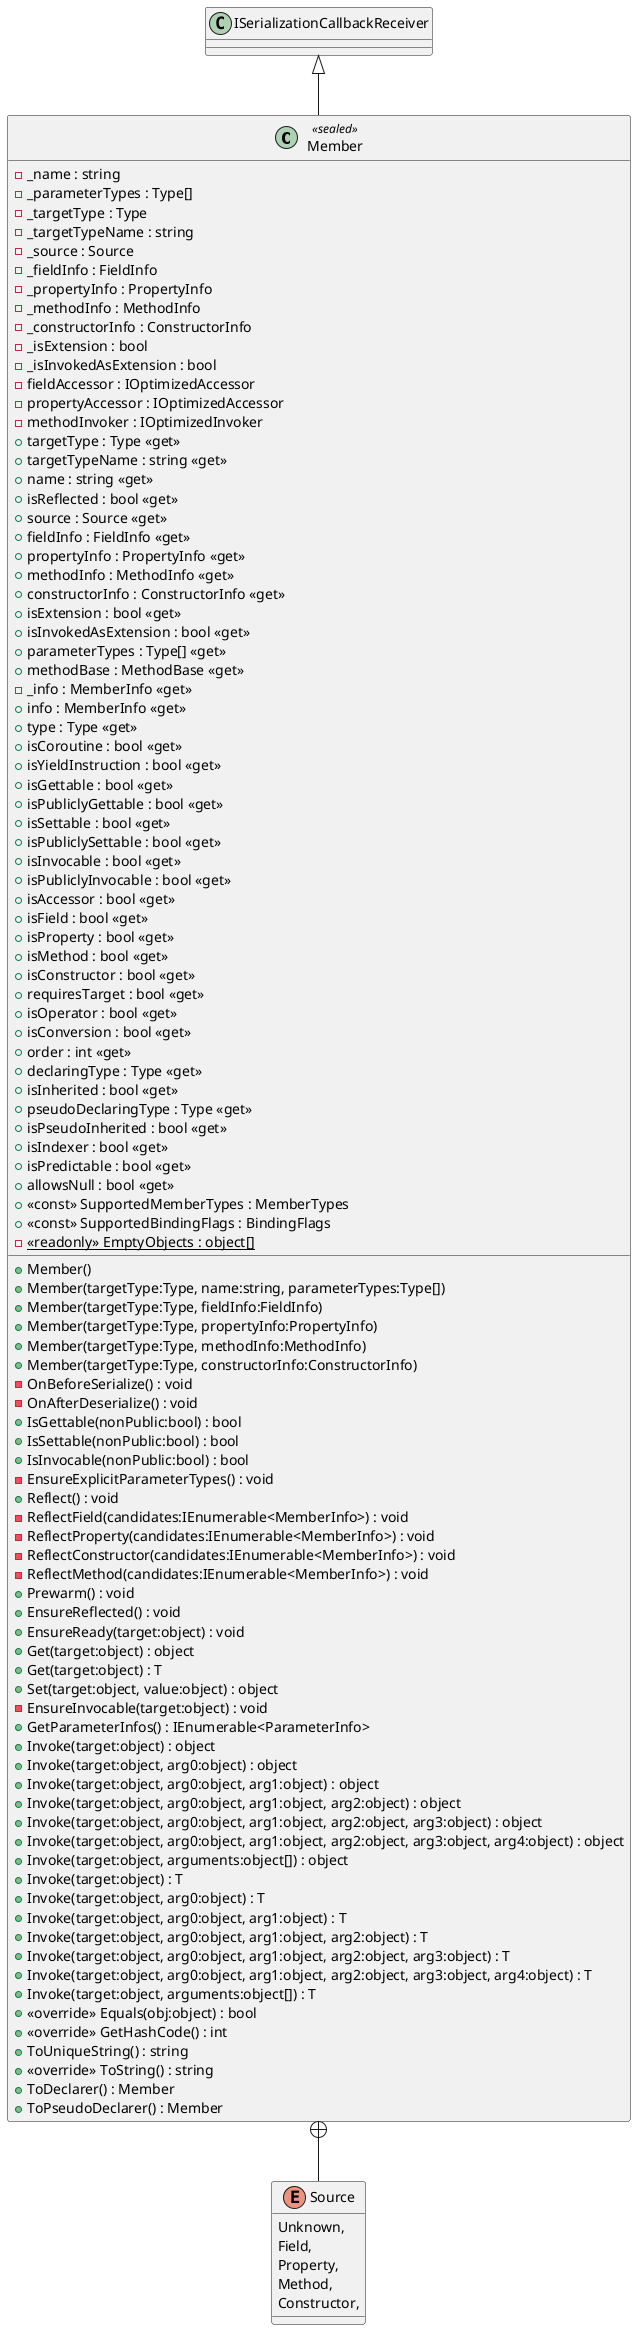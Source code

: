 @startuml
class Member <<sealed>> {
    + Member()
    + Member(targetType:Type, name:string, parameterTypes:Type[])
    + Member(targetType:Type, fieldInfo:FieldInfo)
    + Member(targetType:Type, propertyInfo:PropertyInfo)
    + Member(targetType:Type, methodInfo:MethodInfo)
    + Member(targetType:Type, constructorInfo:ConstructorInfo)
    - _name : string
    - _parameterTypes : Type[]
    - _targetType : Type
    - _targetTypeName : string
    - _source : Source
    - _fieldInfo : FieldInfo
    - _propertyInfo : PropertyInfo
    - _methodInfo : MethodInfo
    - _constructorInfo : ConstructorInfo
    - _isExtension : bool
    - _isInvokedAsExtension : bool
    - fieldAccessor : IOptimizedAccessor
    - propertyAccessor : IOptimizedAccessor
    - methodInvoker : IOptimizedInvoker
    + targetType : Type <<get>>
    + targetTypeName : string <<get>>
    + name : string <<get>>
    + isReflected : bool <<get>>
    + source : Source <<get>>
    + fieldInfo : FieldInfo <<get>>
    + propertyInfo : PropertyInfo <<get>>
    + methodInfo : MethodInfo <<get>>
    + constructorInfo : ConstructorInfo <<get>>
    + isExtension : bool <<get>>
    + isInvokedAsExtension : bool <<get>>
    + parameterTypes : Type[] <<get>>
    + methodBase : MethodBase <<get>>
    - _info : MemberInfo <<get>>
    + info : MemberInfo <<get>>
    + type : Type <<get>>
    + isCoroutine : bool <<get>>
    + isYieldInstruction : bool <<get>>
    + isGettable : bool <<get>>
    + isPubliclyGettable : bool <<get>>
    + isSettable : bool <<get>>
    + isPubliclySettable : bool <<get>>
    + isInvocable : bool <<get>>
    + isPubliclyInvocable : bool <<get>>
    + isAccessor : bool <<get>>
    + isField : bool <<get>>
    + isProperty : bool <<get>>
    + isMethod : bool <<get>>
    + isConstructor : bool <<get>>
    + requiresTarget : bool <<get>>
    + isOperator : bool <<get>>
    + isConversion : bool <<get>>
    + order : int <<get>>
    + declaringType : Type <<get>>
    + isInherited : bool <<get>>
    + pseudoDeclaringType : Type <<get>>
    + isPseudoInherited : bool <<get>>
    + isIndexer : bool <<get>>
    + isPredictable : bool <<get>>
    + allowsNull : bool <<get>>
    - OnBeforeSerialize() : void
    - OnAfterDeserialize() : void
    + IsGettable(nonPublic:bool) : bool
    + IsSettable(nonPublic:bool) : bool
    + IsInvocable(nonPublic:bool) : bool
    - EnsureExplicitParameterTypes() : void
    + Reflect() : void
    - ReflectField(candidates:IEnumerable<MemberInfo>) : void
    - ReflectProperty(candidates:IEnumerable<MemberInfo>) : void
    - ReflectConstructor(candidates:IEnumerable<MemberInfo>) : void
    - ReflectMethod(candidates:IEnumerable<MemberInfo>) : void
    + Prewarm() : void
    + EnsureReflected() : void
    + EnsureReady(target:object) : void
    + Get(target:object) : object
    + Get(target:object) : T
    + Set(target:object, value:object) : object
    - EnsureInvocable(target:object) : void
    + GetParameterInfos() : IEnumerable<ParameterInfo>
    + Invoke(target:object) : object
    + Invoke(target:object, arg0:object) : object
    + Invoke(target:object, arg0:object, arg1:object) : object
    + Invoke(target:object, arg0:object, arg1:object, arg2:object) : object
    + Invoke(target:object, arg0:object, arg1:object, arg2:object, arg3:object) : object
    + Invoke(target:object, arg0:object, arg1:object, arg2:object, arg3:object, arg4:object) : object
    + Invoke(target:object, arguments:object[]) : object
    + Invoke(target:object) : T
    + Invoke(target:object, arg0:object) : T
    + Invoke(target:object, arg0:object, arg1:object) : T
    + Invoke(target:object, arg0:object, arg1:object, arg2:object) : T
    + Invoke(target:object, arg0:object, arg1:object, arg2:object, arg3:object) : T
    + Invoke(target:object, arg0:object, arg1:object, arg2:object, arg3:object, arg4:object) : T
    + Invoke(target:object, arguments:object[]) : T
    + <<override>> Equals(obj:object) : bool
    + <<override>> GetHashCode() : int
    + ToUniqueString() : string
    + <<override>> ToString() : string
    + ToDeclarer() : Member
    + ToPseudoDeclarer() : Member
    + <<const>> SupportedMemberTypes : MemberTypes
    + <<const>> SupportedBindingFlags : BindingFlags
    - {static} <<readonly>> EmptyObjects : object[]
}
enum Source {
    Unknown,
    Field,
    Property,
    Method,
    Constructor,
}
ISerializationCallbackReceiver <|-- Member
Member +-- Source
@enduml
